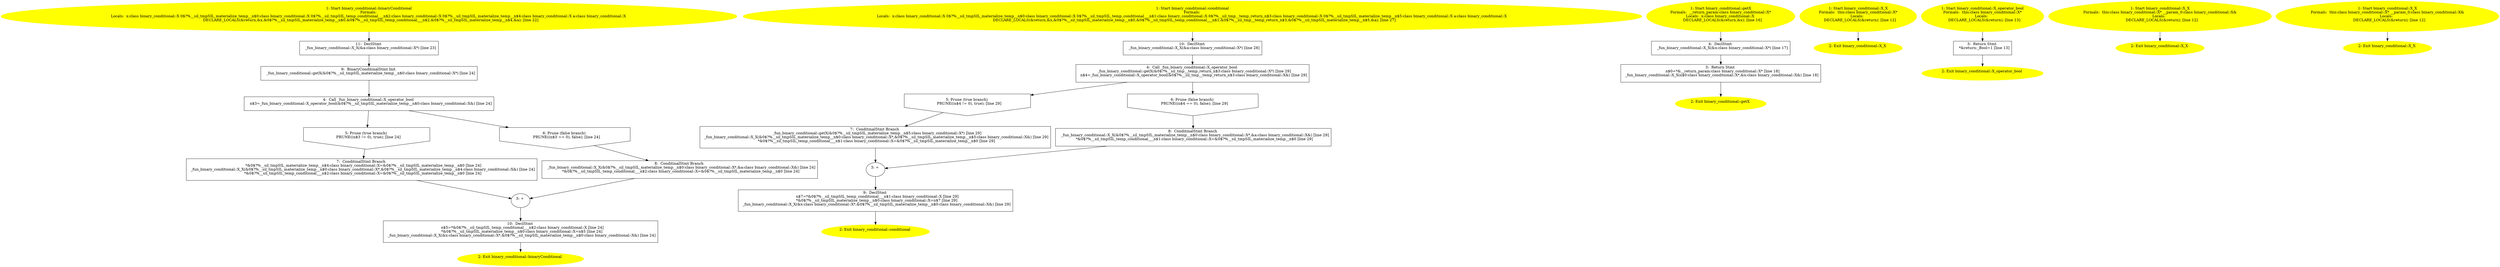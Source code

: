 /* @generated */
digraph iCFG {
"binary_conditional::binaryConditional{d41d8cd98f00b204e9800998ecf8427e_ZN18binary_conditional17binar.09917000e376be5dfbf0e2b7b90db84c_1" [label="1: Start binary_conditional::binaryConditional\nFormals: \nLocals:  x:class binary_conditional::X 0$?%__sil_tmpSIL_materialize_temp__n$0:class binary_conditional::X 0$?%__sil_tmpSIL_temp_conditional___n$2:class binary_conditional::X 0$?%__sil_tmpSIL_materialize_temp__n$4:class binary_conditional::X a:class binary_conditional::X \n   DECLARE_LOCALS(&return,&x,&0$?%__sil_tmpSIL_materialize_temp__n$0,&0$?%__sil_tmpSIL_temp_conditional___n$2,&0$?%__sil_tmpSIL_materialize_temp__n$4,&a); [line 22]\n " color=yellow style=filled]
	

	 "binary_conditional::binaryConditional{d41d8cd98f00b204e9800998ecf8427e_ZN18binary_conditional17binar.09917000e376be5dfbf0e2b7b90db84c_1" -> "binary_conditional::binaryConditional{d41d8cd98f00b204e9800998ecf8427e_ZN18binary_conditional17binar.09917000e376be5dfbf0e2b7b90db84c_11" ;
"binary_conditional::binaryConditional{d41d8cd98f00b204e9800998ecf8427e_ZN18binary_conditional17binar.09917000e376be5dfbf0e2b7b90db84c_2" [label="2: Exit binary_conditional::binaryConditional \n  " color=yellow style=filled]
	

"binary_conditional::binaryConditional{d41d8cd98f00b204e9800998ecf8427e_ZN18binary_conditional17binar.09917000e376be5dfbf0e2b7b90db84c_3" [label="3: + \n  " ]
	

	 "binary_conditional::binaryConditional{d41d8cd98f00b204e9800998ecf8427e_ZN18binary_conditional17binar.09917000e376be5dfbf0e2b7b90db84c_3" -> "binary_conditional::binaryConditional{d41d8cd98f00b204e9800998ecf8427e_ZN18binary_conditional17binar.09917000e376be5dfbf0e2b7b90db84c_10" ;
"binary_conditional::binaryConditional{d41d8cd98f00b204e9800998ecf8427e_ZN18binary_conditional17binar.09917000e376be5dfbf0e2b7b90db84c_4" [label="4:  Call _fun_binary_conditional::X_operator_bool \n   n$3=_fun_binary_conditional::X_operator_bool(&0$?%__sil_tmpSIL_materialize_temp__n$0:class binary_conditional::X&) [line 24]\n " shape="box"]
	

	 "binary_conditional::binaryConditional{d41d8cd98f00b204e9800998ecf8427e_ZN18binary_conditional17binar.09917000e376be5dfbf0e2b7b90db84c_4" -> "binary_conditional::binaryConditional{d41d8cd98f00b204e9800998ecf8427e_ZN18binary_conditional17binar.09917000e376be5dfbf0e2b7b90db84c_5" ;
	 "binary_conditional::binaryConditional{d41d8cd98f00b204e9800998ecf8427e_ZN18binary_conditional17binar.09917000e376be5dfbf0e2b7b90db84c_4" -> "binary_conditional::binaryConditional{d41d8cd98f00b204e9800998ecf8427e_ZN18binary_conditional17binar.09917000e376be5dfbf0e2b7b90db84c_6" ;
"binary_conditional::binaryConditional{d41d8cd98f00b204e9800998ecf8427e_ZN18binary_conditional17binar.09917000e376be5dfbf0e2b7b90db84c_5" [label="5: Prune (true branch) \n   PRUNE((n$3 != 0), true); [line 24]\n " shape="invhouse"]
	

	 "binary_conditional::binaryConditional{d41d8cd98f00b204e9800998ecf8427e_ZN18binary_conditional17binar.09917000e376be5dfbf0e2b7b90db84c_5" -> "binary_conditional::binaryConditional{d41d8cd98f00b204e9800998ecf8427e_ZN18binary_conditional17binar.09917000e376be5dfbf0e2b7b90db84c_7" ;
"binary_conditional::binaryConditional{d41d8cd98f00b204e9800998ecf8427e_ZN18binary_conditional17binar.09917000e376be5dfbf0e2b7b90db84c_6" [label="6: Prune (false branch) \n   PRUNE((n$3 == 0), false); [line 24]\n " shape="invhouse"]
	

	 "binary_conditional::binaryConditional{d41d8cd98f00b204e9800998ecf8427e_ZN18binary_conditional17binar.09917000e376be5dfbf0e2b7b90db84c_6" -> "binary_conditional::binaryConditional{d41d8cd98f00b204e9800998ecf8427e_ZN18binary_conditional17binar.09917000e376be5dfbf0e2b7b90db84c_8" ;
"binary_conditional::binaryConditional{d41d8cd98f00b204e9800998ecf8427e_ZN18binary_conditional17binar.09917000e376be5dfbf0e2b7b90db84c_7" [label="7:  ConditinalStmt Branch \n   *&0$?%__sil_tmpSIL_materialize_temp__n$4:class binary_conditional::X=&0$?%__sil_tmpSIL_materialize_temp__n$0 [line 24]\n  _fun_binary_conditional::X_X(&0$?%__sil_tmpSIL_materialize_temp__n$0:class binary_conditional::X*,&0$?%__sil_tmpSIL_materialize_temp__n$4:class binary_conditional::X&) [line 24]\n  *&0$?%__sil_tmpSIL_temp_conditional___n$2:class binary_conditional::X=&0$?%__sil_tmpSIL_materialize_temp__n$0 [line 24]\n " shape="box"]
	

	 "binary_conditional::binaryConditional{d41d8cd98f00b204e9800998ecf8427e_ZN18binary_conditional17binar.09917000e376be5dfbf0e2b7b90db84c_7" -> "binary_conditional::binaryConditional{d41d8cd98f00b204e9800998ecf8427e_ZN18binary_conditional17binar.09917000e376be5dfbf0e2b7b90db84c_3" ;
"binary_conditional::binaryConditional{d41d8cd98f00b204e9800998ecf8427e_ZN18binary_conditional17binar.09917000e376be5dfbf0e2b7b90db84c_8" [label="8:  ConditinalStmt Branch \n   _fun_binary_conditional::X_X(&0$?%__sil_tmpSIL_materialize_temp__n$0:class binary_conditional::X*,&a:class binary_conditional::X&) [line 24]\n  *&0$?%__sil_tmpSIL_temp_conditional___n$2:class binary_conditional::X=&0$?%__sil_tmpSIL_materialize_temp__n$0 [line 24]\n " shape="box"]
	

	 "binary_conditional::binaryConditional{d41d8cd98f00b204e9800998ecf8427e_ZN18binary_conditional17binar.09917000e376be5dfbf0e2b7b90db84c_8" -> "binary_conditional::binaryConditional{d41d8cd98f00b204e9800998ecf8427e_ZN18binary_conditional17binar.09917000e376be5dfbf0e2b7b90db84c_3" ;
"binary_conditional::binaryConditional{d41d8cd98f00b204e9800998ecf8427e_ZN18binary_conditional17binar.09917000e376be5dfbf0e2b7b90db84c_9" [label="9:  BinaryConditinalStmt Init \n   _fun_binary_conditional::getX(&0$?%__sil_tmpSIL_materialize_temp__n$0:class binary_conditional::X*) [line 24]\n " shape="box"]
	

	 "binary_conditional::binaryConditional{d41d8cd98f00b204e9800998ecf8427e_ZN18binary_conditional17binar.09917000e376be5dfbf0e2b7b90db84c_9" -> "binary_conditional::binaryConditional{d41d8cd98f00b204e9800998ecf8427e_ZN18binary_conditional17binar.09917000e376be5dfbf0e2b7b90db84c_4" ;
"binary_conditional::binaryConditional{d41d8cd98f00b204e9800998ecf8427e_ZN18binary_conditional17binar.09917000e376be5dfbf0e2b7b90db84c_10" [label="10:  DeclStmt \n   n$5=*&0$?%__sil_tmpSIL_temp_conditional___n$2:class binary_conditional::X [line 24]\n  *&0$?%__sil_tmpSIL_materialize_temp__n$0:class binary_conditional::X=n$5 [line 24]\n  _fun_binary_conditional::X_X(&x:class binary_conditional::X*,&0$?%__sil_tmpSIL_materialize_temp__n$0:class binary_conditional::X&) [line 24]\n " shape="box"]
	

	 "binary_conditional::binaryConditional{d41d8cd98f00b204e9800998ecf8427e_ZN18binary_conditional17binar.09917000e376be5dfbf0e2b7b90db84c_10" -> "binary_conditional::binaryConditional{d41d8cd98f00b204e9800998ecf8427e_ZN18binary_conditional17binar.09917000e376be5dfbf0e2b7b90db84c_2" ;
"binary_conditional::binaryConditional{d41d8cd98f00b204e9800998ecf8427e_ZN18binary_conditional17binar.09917000e376be5dfbf0e2b7b90db84c_11" [label="11:  DeclStmt \n   _fun_binary_conditional::X_X(&a:class binary_conditional::X*) [line 23]\n " shape="box"]
	

	 "binary_conditional::binaryConditional{d41d8cd98f00b204e9800998ecf8427e_ZN18binary_conditional17binar.09917000e376be5dfbf0e2b7b90db84c_11" -> "binary_conditional::binaryConditional{d41d8cd98f00b204e9800998ecf8427e_ZN18binary_conditional17binar.09917000e376be5dfbf0e2b7b90db84c_9" ;
"binary_conditional::conditional{d41d8cd98f00b204e9800998ecf8427e_ZN18binary_conditional11conditional.f20f612a576bee7cbbfe5f189b8a4f86_1" [label="1: Start binary_conditional::conditional\nFormals: \nLocals:  x:class binary_conditional::X 0$?%__sil_tmpSIL_materialize_temp__n$0:class binary_conditional::X 0$?%__sil_tmpSIL_temp_conditional___n$1:class binary_conditional::X 0$?%__sil_tmp__temp_return_n$3:class binary_conditional::X 0$?%__sil_tmpSIL_materialize_temp__n$5:class binary_conditional::X a:class binary_conditional::X \n   DECLARE_LOCALS(&return,&x,&0$?%__sil_tmpSIL_materialize_temp__n$0,&0$?%__sil_tmpSIL_temp_conditional___n$1,&0$?%__sil_tmp__temp_return_n$3,&0$?%__sil_tmpSIL_materialize_temp__n$5,&a); [line 27]\n " color=yellow style=filled]
	

	 "binary_conditional::conditional{d41d8cd98f00b204e9800998ecf8427e_ZN18binary_conditional11conditional.f20f612a576bee7cbbfe5f189b8a4f86_1" -> "binary_conditional::conditional{d41d8cd98f00b204e9800998ecf8427e_ZN18binary_conditional11conditional.f20f612a576bee7cbbfe5f189b8a4f86_10" ;
"binary_conditional::conditional{d41d8cd98f00b204e9800998ecf8427e_ZN18binary_conditional11conditional.f20f612a576bee7cbbfe5f189b8a4f86_2" [label="2: Exit binary_conditional::conditional \n  " color=yellow style=filled]
	

"binary_conditional::conditional{d41d8cd98f00b204e9800998ecf8427e_ZN18binary_conditional11conditional.f20f612a576bee7cbbfe5f189b8a4f86_3" [label="3: + \n  " ]
	

	 "binary_conditional::conditional{d41d8cd98f00b204e9800998ecf8427e_ZN18binary_conditional11conditional.f20f612a576bee7cbbfe5f189b8a4f86_3" -> "binary_conditional::conditional{d41d8cd98f00b204e9800998ecf8427e_ZN18binary_conditional11conditional.f20f612a576bee7cbbfe5f189b8a4f86_9" ;
"binary_conditional::conditional{d41d8cd98f00b204e9800998ecf8427e_ZN18binary_conditional11conditional.f20f612a576bee7cbbfe5f189b8a4f86_4" [label="4:  Call _fun_binary_conditional::X_operator_bool \n   _fun_binary_conditional::getX(&0$?%__sil_tmp__temp_return_n$3:class binary_conditional::X*) [line 29]\n  n$4=_fun_binary_conditional::X_operator_bool(&0$?%__sil_tmp__temp_return_n$3:class binary_conditional::X&) [line 29]\n " shape="box"]
	

	 "binary_conditional::conditional{d41d8cd98f00b204e9800998ecf8427e_ZN18binary_conditional11conditional.f20f612a576bee7cbbfe5f189b8a4f86_4" -> "binary_conditional::conditional{d41d8cd98f00b204e9800998ecf8427e_ZN18binary_conditional11conditional.f20f612a576bee7cbbfe5f189b8a4f86_5" ;
	 "binary_conditional::conditional{d41d8cd98f00b204e9800998ecf8427e_ZN18binary_conditional11conditional.f20f612a576bee7cbbfe5f189b8a4f86_4" -> "binary_conditional::conditional{d41d8cd98f00b204e9800998ecf8427e_ZN18binary_conditional11conditional.f20f612a576bee7cbbfe5f189b8a4f86_6" ;
"binary_conditional::conditional{d41d8cd98f00b204e9800998ecf8427e_ZN18binary_conditional11conditional.f20f612a576bee7cbbfe5f189b8a4f86_5" [label="5: Prune (true branch) \n   PRUNE((n$4 != 0), true); [line 29]\n " shape="invhouse"]
	

	 "binary_conditional::conditional{d41d8cd98f00b204e9800998ecf8427e_ZN18binary_conditional11conditional.f20f612a576bee7cbbfe5f189b8a4f86_5" -> "binary_conditional::conditional{d41d8cd98f00b204e9800998ecf8427e_ZN18binary_conditional11conditional.f20f612a576bee7cbbfe5f189b8a4f86_7" ;
"binary_conditional::conditional{d41d8cd98f00b204e9800998ecf8427e_ZN18binary_conditional11conditional.f20f612a576bee7cbbfe5f189b8a4f86_6" [label="6: Prune (false branch) \n   PRUNE((n$4 == 0), false); [line 29]\n " shape="invhouse"]
	

	 "binary_conditional::conditional{d41d8cd98f00b204e9800998ecf8427e_ZN18binary_conditional11conditional.f20f612a576bee7cbbfe5f189b8a4f86_6" -> "binary_conditional::conditional{d41d8cd98f00b204e9800998ecf8427e_ZN18binary_conditional11conditional.f20f612a576bee7cbbfe5f189b8a4f86_8" ;
"binary_conditional::conditional{d41d8cd98f00b204e9800998ecf8427e_ZN18binary_conditional11conditional.f20f612a576bee7cbbfe5f189b8a4f86_7" [label="7:  ConditinalStmt Branch \n   _fun_binary_conditional::getX(&0$?%__sil_tmpSIL_materialize_temp__n$5:class binary_conditional::X*) [line 29]\n  _fun_binary_conditional::X_X(&0$?%__sil_tmpSIL_materialize_temp__n$0:class binary_conditional::X*,&0$?%__sil_tmpSIL_materialize_temp__n$5:class binary_conditional::X&) [line 29]\n  *&0$?%__sil_tmpSIL_temp_conditional___n$1:class binary_conditional::X=&0$?%__sil_tmpSIL_materialize_temp__n$0 [line 29]\n " shape="box"]
	

	 "binary_conditional::conditional{d41d8cd98f00b204e9800998ecf8427e_ZN18binary_conditional11conditional.f20f612a576bee7cbbfe5f189b8a4f86_7" -> "binary_conditional::conditional{d41d8cd98f00b204e9800998ecf8427e_ZN18binary_conditional11conditional.f20f612a576bee7cbbfe5f189b8a4f86_3" ;
"binary_conditional::conditional{d41d8cd98f00b204e9800998ecf8427e_ZN18binary_conditional11conditional.f20f612a576bee7cbbfe5f189b8a4f86_8" [label="8:  ConditinalStmt Branch \n   _fun_binary_conditional::X_X(&0$?%__sil_tmpSIL_materialize_temp__n$0:class binary_conditional::X*,&a:class binary_conditional::X&) [line 29]\n  *&0$?%__sil_tmpSIL_temp_conditional___n$1:class binary_conditional::X=&0$?%__sil_tmpSIL_materialize_temp__n$0 [line 29]\n " shape="box"]
	

	 "binary_conditional::conditional{d41d8cd98f00b204e9800998ecf8427e_ZN18binary_conditional11conditional.f20f612a576bee7cbbfe5f189b8a4f86_8" -> "binary_conditional::conditional{d41d8cd98f00b204e9800998ecf8427e_ZN18binary_conditional11conditional.f20f612a576bee7cbbfe5f189b8a4f86_3" ;
"binary_conditional::conditional{d41d8cd98f00b204e9800998ecf8427e_ZN18binary_conditional11conditional.f20f612a576bee7cbbfe5f189b8a4f86_9" [label="9:  DeclStmt \n   n$7=*&0$?%__sil_tmpSIL_temp_conditional___n$1:class binary_conditional::X [line 29]\n  *&0$?%__sil_tmpSIL_materialize_temp__n$0:class binary_conditional::X=n$7 [line 29]\n  _fun_binary_conditional::X_X(&x:class binary_conditional::X*,&0$?%__sil_tmpSIL_materialize_temp__n$0:class binary_conditional::X&) [line 29]\n " shape="box"]
	

	 "binary_conditional::conditional{d41d8cd98f00b204e9800998ecf8427e_ZN18binary_conditional11conditional.f20f612a576bee7cbbfe5f189b8a4f86_9" -> "binary_conditional::conditional{d41d8cd98f00b204e9800998ecf8427e_ZN18binary_conditional11conditional.f20f612a576bee7cbbfe5f189b8a4f86_2" ;
"binary_conditional::conditional{d41d8cd98f00b204e9800998ecf8427e_ZN18binary_conditional11conditional.f20f612a576bee7cbbfe5f189b8a4f86_10" [label="10:  DeclStmt \n   _fun_binary_conditional::X_X(&a:class binary_conditional::X*) [line 28]\n " shape="box"]
	

	 "binary_conditional::conditional{d41d8cd98f00b204e9800998ecf8427e_ZN18binary_conditional11conditional.f20f612a576bee7cbbfe5f189b8a4f86_10" -> "binary_conditional::conditional{d41d8cd98f00b204e9800998ecf8427e_ZN18binary_conditional11conditional.f20f612a576bee7cbbfe5f189b8a4f86_4" ;
"binary_conditional::getX{d41d8cd98f00b204e9800998ecf8427e_ZN18binary_conditional4getXEv}.1a31099193fd0f833e07c4796d3b0f85_1" [label="1: Start binary_conditional::getX\nFormals:  __return_param:class binary_conditional::X*\nLocals:  x:class binary_conditional::X \n   DECLARE_LOCALS(&return,&x); [line 16]\n " color=yellow style=filled]
	

	 "binary_conditional::getX{d41d8cd98f00b204e9800998ecf8427e_ZN18binary_conditional4getXEv}.1a31099193fd0f833e07c4796d3b0f85_1" -> "binary_conditional::getX{d41d8cd98f00b204e9800998ecf8427e_ZN18binary_conditional4getXEv}.1a31099193fd0f833e07c4796d3b0f85_4" ;
"binary_conditional::getX{d41d8cd98f00b204e9800998ecf8427e_ZN18binary_conditional4getXEv}.1a31099193fd0f833e07c4796d3b0f85_2" [label="2: Exit binary_conditional::getX \n  " color=yellow style=filled]
	

"binary_conditional::getX{d41d8cd98f00b204e9800998ecf8427e_ZN18binary_conditional4getXEv}.1a31099193fd0f833e07c4796d3b0f85_3" [label="3:  Return Stmt \n   n$0=*&__return_param:class binary_conditional::X* [line 18]\n  _fun_binary_conditional::X_X(n$0:class binary_conditional::X*,&x:class binary_conditional::X&) [line 18]\n " shape="box"]
	

	 "binary_conditional::getX{d41d8cd98f00b204e9800998ecf8427e_ZN18binary_conditional4getXEv}.1a31099193fd0f833e07c4796d3b0f85_3" -> "binary_conditional::getX{d41d8cd98f00b204e9800998ecf8427e_ZN18binary_conditional4getXEv}.1a31099193fd0f833e07c4796d3b0f85_2" ;
"binary_conditional::getX{d41d8cd98f00b204e9800998ecf8427e_ZN18binary_conditional4getXEv}.1a31099193fd0f833e07c4796d3b0f85_4" [label="4:  DeclStmt \n   _fun_binary_conditional::X_X(&x:class binary_conditional::X*) [line 17]\n " shape="box"]
	

	 "binary_conditional::getX{d41d8cd98f00b204e9800998ecf8427e_ZN18binary_conditional4getXEv}.1a31099193fd0f833e07c4796d3b0f85_4" -> "binary_conditional::getX{d41d8cd98f00b204e9800998ecf8427e_ZN18binary_conditional4getXEv}.1a31099193fd0f833e07c4796d3b0f85_3" ;
"binary_conditional::X_X{_ZN18binary_conditional1XC1Ev|constexpr}.43501b0c5bee4cc66b4a4bdd3e86bd8b_1" [label="1: Start binary_conditional::X_X\nFormals:  this:class binary_conditional::X*\nLocals:  \n   DECLARE_LOCALS(&return); [line 12]\n " color=yellow style=filled]
	

	 "binary_conditional::X_X{_ZN18binary_conditional1XC1Ev|constexpr}.43501b0c5bee4cc66b4a4bdd3e86bd8b_1" -> "binary_conditional::X_X{_ZN18binary_conditional1XC1Ev|constexpr}.43501b0c5bee4cc66b4a4bdd3e86bd8b_2" ;
"binary_conditional::X_X{_ZN18binary_conditional1XC1Ev|constexpr}.43501b0c5bee4cc66b4a4bdd3e86bd8b_2" [label="2: Exit binary_conditional::X_X \n  " color=yellow style=filled]
	

"binary_conditional::X_operator_bool(_ZN18binary_conditional1XcvbEv).ac4783c70fd7f052bb11fb683aec2300_1" [label="1: Start binary_conditional::X_operator_bool\nFormals:  this:class binary_conditional::X*\nLocals:  \n   DECLARE_LOCALS(&return); [line 13]\n " color=yellow style=filled]
	

	 "binary_conditional::X_operator_bool(_ZN18binary_conditional1XcvbEv).ac4783c70fd7f052bb11fb683aec2300_1" -> "binary_conditional::X_operator_bool(_ZN18binary_conditional1XcvbEv).ac4783c70fd7f052bb11fb683aec2300_3" ;
"binary_conditional::X_operator_bool(_ZN18binary_conditional1XcvbEv).ac4783c70fd7f052bb11fb683aec2300_2" [label="2: Exit binary_conditional::X_operator_bool \n  " color=yellow style=filled]
	

"binary_conditional::X_operator_bool(_ZN18binary_conditional1XcvbEv).ac4783c70fd7f052bb11fb683aec2300_3" [label="3:  Return Stmt \n   *&return:_Bool=1 [line 13]\n " shape="box"]
	

	 "binary_conditional::X_operator_bool(_ZN18binary_conditional1XcvbEv).ac4783c70fd7f052bb11fb683aec2300_3" -> "binary_conditional::X_operator_bool(_ZN18binary_conditional1XcvbEv).ac4783c70fd7f052bb11fb683aec2300_2" ;
"binary_conditional::X_X{_ZN18binary_conditional1XC1EOS0_|constexpr}.c4d321c7f5c708d16190fb6820e885f9_1" [label="1: Start binary_conditional::X_X\nFormals:  this:class binary_conditional::X* __param_0:class binary_conditional::X&\nLocals:  \n   DECLARE_LOCALS(&return); [line 12]\n " color=yellow style=filled]
	

	 "binary_conditional::X_X{_ZN18binary_conditional1XC1EOS0_|constexpr}.c4d321c7f5c708d16190fb6820e885f9_1" -> "binary_conditional::X_X{_ZN18binary_conditional1XC1EOS0_|constexpr}.c4d321c7f5c708d16190fb6820e885f9_2" ;
"binary_conditional::X_X{_ZN18binary_conditional1XC1EOS0_|constexpr}.c4d321c7f5c708d16190fb6820e885f9_2" [label="2: Exit binary_conditional::X_X \n  " color=yellow style=filled]
	

"binary_conditional::X_X{_ZN18binary_conditional1XC1ERKS0_|constexpr}.73073fa41717e4c98ac15cab51af655b_1" [label="1: Start binary_conditional::X_X\nFormals:  this:class binary_conditional::X* __param_0:class binary_conditional::X&\nLocals:  \n   DECLARE_LOCALS(&return); [line 12]\n " color=yellow style=filled]
	

	 "binary_conditional::X_X{_ZN18binary_conditional1XC1ERKS0_|constexpr}.73073fa41717e4c98ac15cab51af655b_1" -> "binary_conditional::X_X{_ZN18binary_conditional1XC1ERKS0_|constexpr}.73073fa41717e4c98ac15cab51af655b_2" ;
"binary_conditional::X_X{_ZN18binary_conditional1XC1ERKS0_|constexpr}.73073fa41717e4c98ac15cab51af655b_2" [label="2: Exit binary_conditional::X_X \n  " color=yellow style=filled]
	

}
